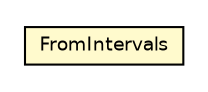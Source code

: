 #!/usr/local/bin/dot
#
# Class diagram 
# Generated by UMLGraph version R5_6-24-gf6e263 (http://www.umlgraph.org/)
#

digraph G {
	edge [fontname="Helvetica",fontsize=10,labelfontname="Helvetica",labelfontsize=10];
	node [fontname="Helvetica",fontsize=10,shape=plaintext];
	nodesep=0.25;
	ranksep=0.5;
	// com.rockhoppertech.music.examples.score.FromIntervals
	c5070 [label=<<table title="com.rockhoppertech.music.examples.score.FromIntervals" border="0" cellborder="1" cellspacing="0" cellpadding="2" port="p" bgcolor="lemonChiffon" href="./FromIntervals.html">
		<tr><td><table border="0" cellspacing="0" cellpadding="1">
<tr><td align="center" balign="center"> FromIntervals </td></tr>
		</table></td></tr>
		</table>>, URL="./FromIntervals.html", fontname="Helvetica", fontcolor="black", fontsize=9.0];
}


